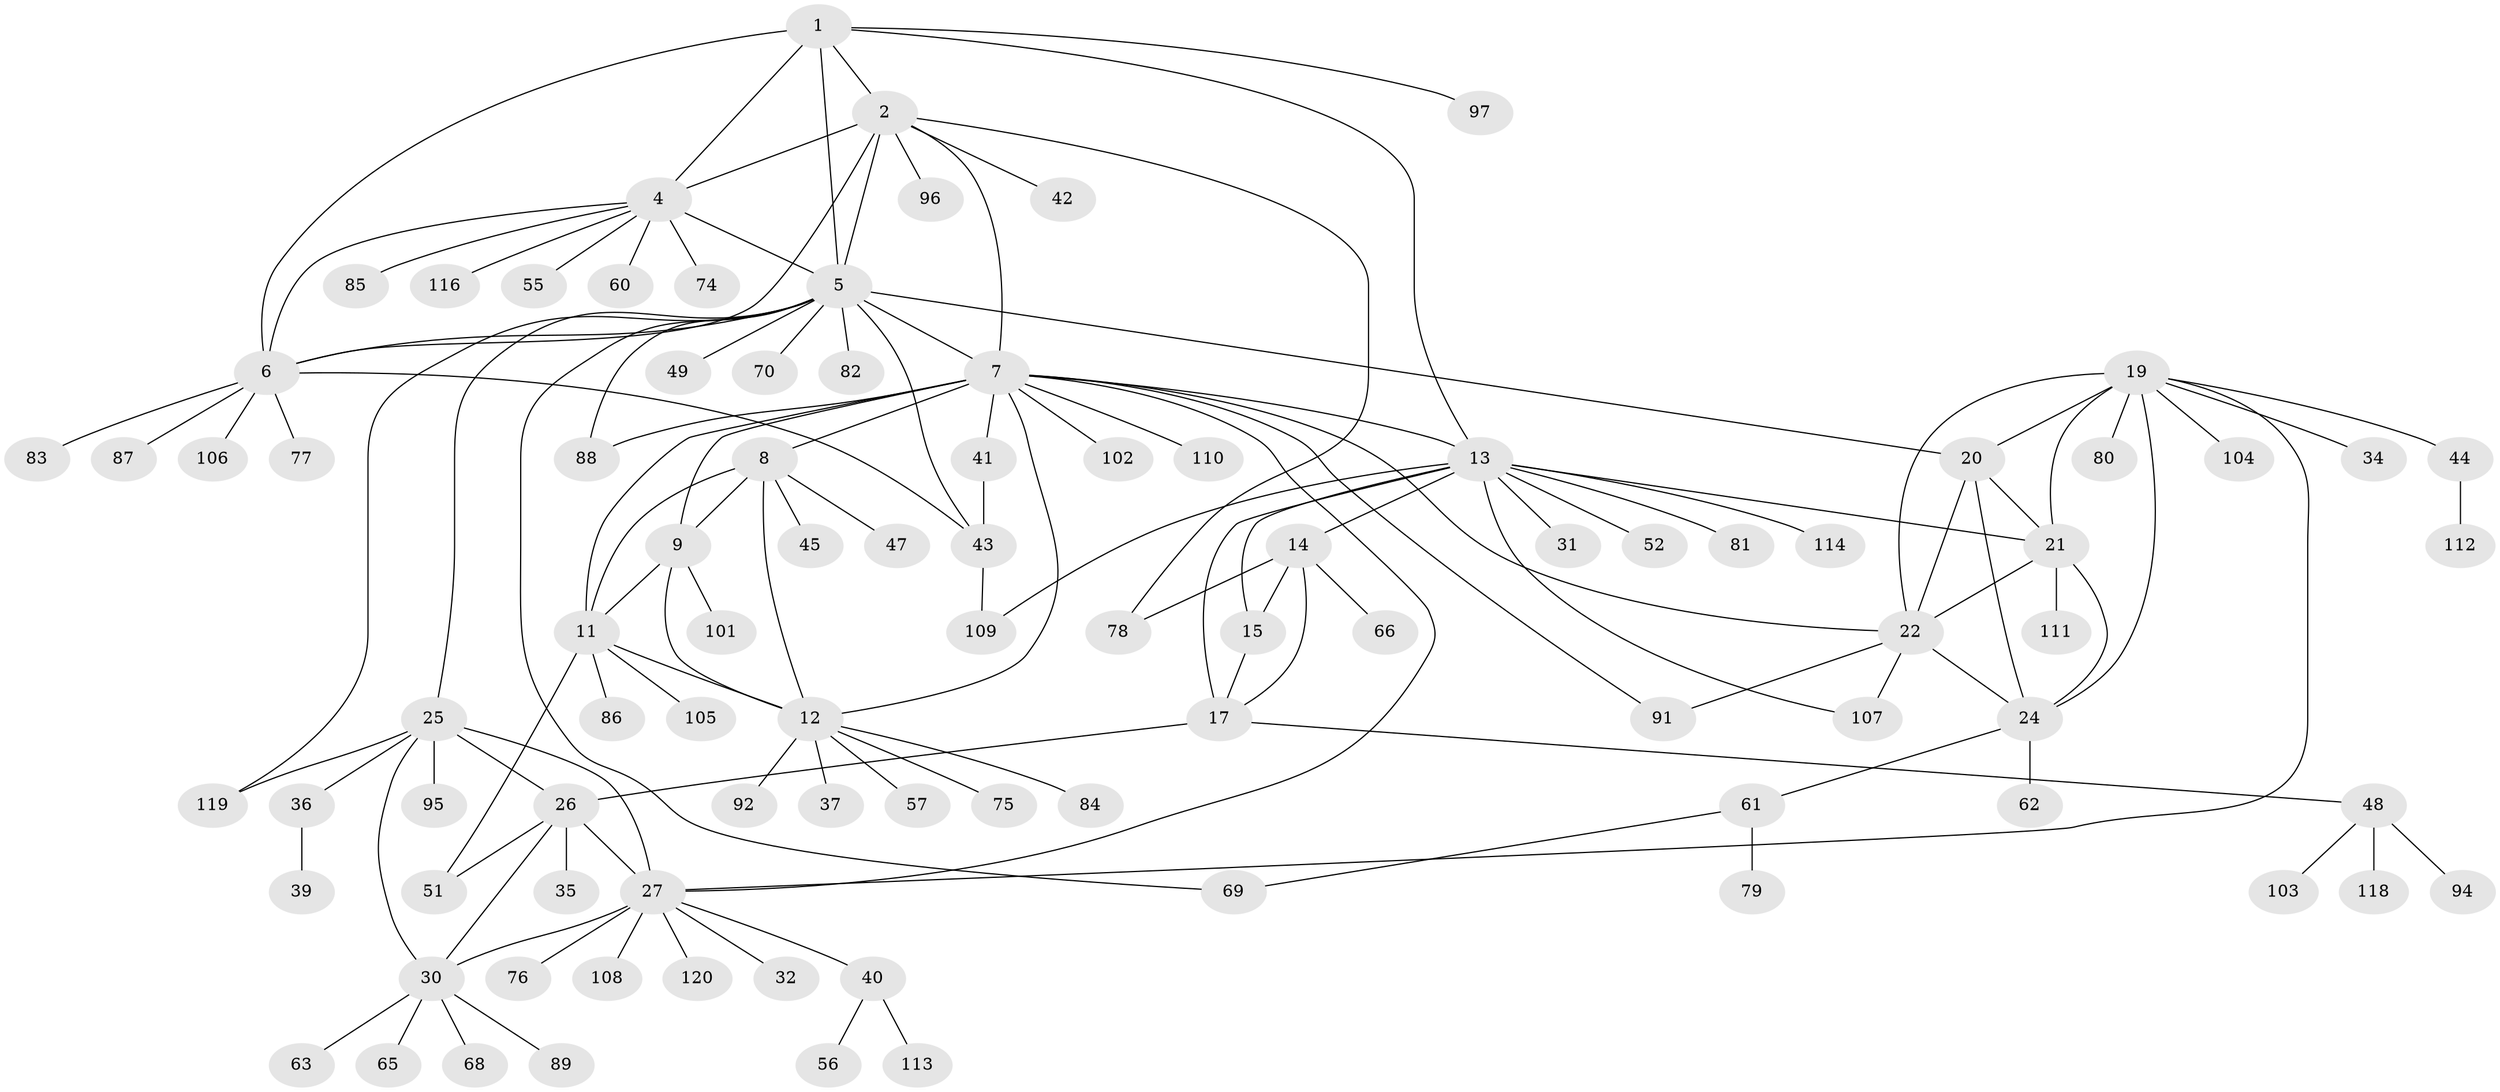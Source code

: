 // Generated by graph-tools (version 1.1) at 2025/52/02/27/25 19:52:21]
// undirected, 93 vertices, 133 edges
graph export_dot {
graph [start="1"]
  node [color=gray90,style=filled];
  1 [super="+3"];
  2 [super="+90"];
  4 [super="+38"];
  5 [super="+33"];
  6 [super="+50"];
  7 [super="+100"];
  8 [super="+10"];
  9;
  11 [super="+46"];
  12 [super="+53"];
  13 [super="+16"];
  14 [super="+64"];
  15 [super="+58"];
  17 [super="+18"];
  19 [super="+93"];
  20 [super="+67"];
  21 [super="+23"];
  22 [super="+71"];
  24 [super="+54"];
  25 [super="+29"];
  26 [super="+59"];
  27 [super="+28"];
  30 [super="+73"];
  31;
  32;
  34;
  35;
  36;
  37;
  39;
  40 [super="+117"];
  41;
  42;
  43 [super="+99"];
  44;
  45;
  47;
  48 [super="+72"];
  49;
  51;
  52;
  55;
  56;
  57;
  60;
  61 [super="+115"];
  62;
  63;
  65;
  66;
  68;
  69;
  70;
  74 [super="+98"];
  75;
  76;
  77;
  78;
  79;
  80;
  81;
  82;
  83;
  84;
  85;
  86;
  87;
  88;
  89;
  91;
  92;
  94;
  95;
  96;
  97;
  101;
  102;
  103;
  104;
  105;
  106;
  107;
  108;
  109;
  110;
  111;
  112;
  113;
  114;
  116;
  118;
  119;
  120;
  1 -- 2 [weight=2];
  1 -- 4 [weight=2];
  1 -- 5 [weight=2];
  1 -- 6 [weight=2];
  1 -- 97;
  1 -- 13;
  2 -- 4;
  2 -- 5;
  2 -- 6;
  2 -- 7;
  2 -- 42;
  2 -- 78;
  2 -- 96;
  4 -- 5;
  4 -- 6;
  4 -- 55;
  4 -- 60;
  4 -- 85;
  4 -- 116;
  4 -- 74;
  5 -- 6;
  5 -- 20;
  5 -- 25;
  5 -- 43;
  5 -- 49;
  5 -- 69;
  5 -- 70;
  5 -- 82;
  5 -- 88;
  5 -- 119;
  5 -- 7;
  6 -- 77;
  6 -- 83;
  6 -- 87;
  6 -- 106;
  6 -- 43;
  7 -- 8 [weight=2];
  7 -- 9;
  7 -- 11;
  7 -- 12;
  7 -- 13;
  7 -- 22;
  7 -- 41;
  7 -- 88;
  7 -- 91;
  7 -- 102;
  7 -- 27;
  7 -- 110;
  8 -- 9 [weight=2];
  8 -- 11 [weight=2];
  8 -- 12 [weight=2];
  8 -- 45;
  8 -- 47;
  9 -- 11;
  9 -- 12;
  9 -- 101;
  11 -- 12;
  11 -- 51;
  11 -- 86;
  11 -- 105;
  12 -- 37;
  12 -- 57;
  12 -- 75;
  12 -- 84;
  12 -- 92;
  13 -- 14 [weight=2];
  13 -- 15 [weight=2];
  13 -- 17 [weight=4];
  13 -- 81;
  13 -- 107;
  13 -- 114;
  13 -- 109;
  13 -- 52;
  13 -- 21;
  13 -- 31;
  14 -- 15;
  14 -- 17 [weight=2];
  14 -- 66;
  14 -- 78;
  15 -- 17 [weight=2];
  17 -- 48;
  17 -- 26;
  19 -- 20;
  19 -- 21 [weight=2];
  19 -- 22;
  19 -- 24;
  19 -- 34;
  19 -- 44;
  19 -- 80;
  19 -- 104;
  19 -- 27;
  20 -- 21 [weight=2];
  20 -- 22;
  20 -- 24;
  21 -- 22 [weight=2];
  21 -- 24 [weight=2];
  21 -- 111;
  22 -- 24;
  22 -- 91;
  22 -- 107;
  24 -- 61;
  24 -- 62;
  25 -- 26 [weight=2];
  25 -- 27 [weight=4];
  25 -- 30 [weight=2];
  25 -- 95;
  25 -- 36;
  25 -- 119;
  26 -- 27 [weight=2];
  26 -- 30;
  26 -- 35;
  26 -- 51;
  27 -- 30 [weight=2];
  27 -- 32;
  27 -- 40;
  27 -- 76;
  27 -- 108;
  27 -- 120;
  30 -- 63;
  30 -- 65;
  30 -- 68;
  30 -- 89;
  36 -- 39;
  40 -- 56;
  40 -- 113;
  41 -- 43;
  43 -- 109;
  44 -- 112;
  48 -- 94;
  48 -- 103;
  48 -- 118;
  61 -- 69;
  61 -- 79;
}
